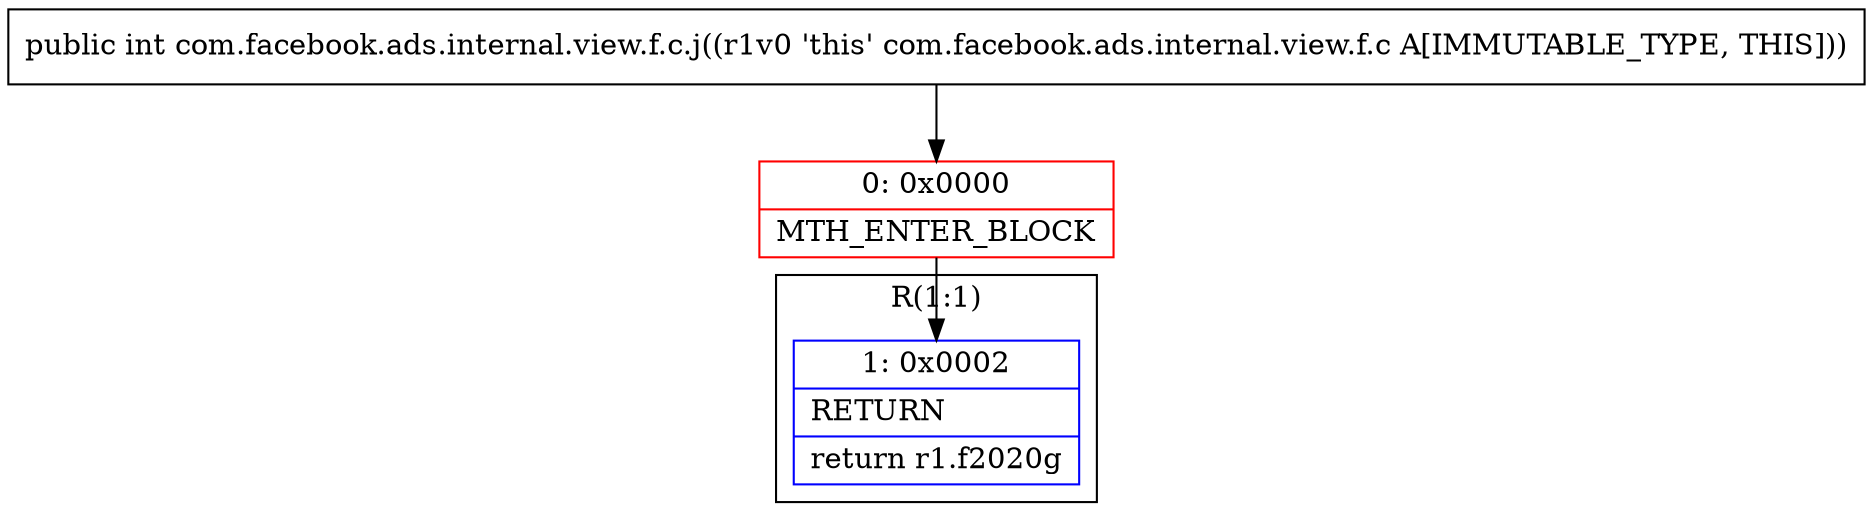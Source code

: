digraph "CFG forcom.facebook.ads.internal.view.f.c.j()I" {
subgraph cluster_Region_1247153536 {
label = "R(1:1)";
node [shape=record,color=blue];
Node_1 [shape=record,label="{1\:\ 0x0002|RETURN\l|return r1.f2020g\l}"];
}
Node_0 [shape=record,color=red,label="{0\:\ 0x0000|MTH_ENTER_BLOCK\l}"];
MethodNode[shape=record,label="{public int com.facebook.ads.internal.view.f.c.j((r1v0 'this' com.facebook.ads.internal.view.f.c A[IMMUTABLE_TYPE, THIS])) }"];
MethodNode -> Node_0;
Node_0 -> Node_1;
}

